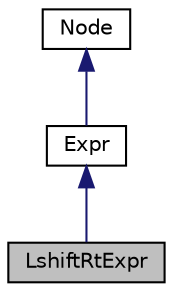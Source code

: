 digraph "LshiftRtExpr"
{
  edge [fontname="Helvetica",fontsize="10",labelfontname="Helvetica",labelfontsize="10"];
  node [fontname="Helvetica",fontsize="10",shape=record];
  Node0 [label="LshiftRtExpr",height=0.2,width=0.4,color="black", fillcolor="grey75", style="filled", fontcolor="black"];
  Node1 -> Node0 [dir="back",color="midnightblue",fontsize="10",style="solid"];
  Node1 [label="Expr",height=0.2,width=0.4,color="black", fillcolor="white", style="filled",URL="$class_expr.html"];
  Node2 -> Node1 [dir="back",color="midnightblue",fontsize="10",style="solid"];
  Node2 [label="Node",height=0.2,width=0.4,color="black", fillcolor="white", style="filled",URL="$class_node.html"];
}
